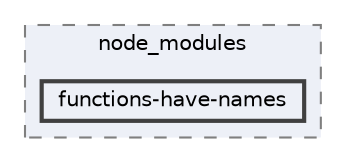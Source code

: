 digraph "pkiclassroomrescheduler/src/main/frontend/node_modules/functions-have-names"
{
 // LATEX_PDF_SIZE
  bgcolor="transparent";
  edge [fontname=Helvetica,fontsize=10,labelfontname=Helvetica,labelfontsize=10];
  node [fontname=Helvetica,fontsize=10,shape=box,height=0.2,width=0.4];
  compound=true
  subgraph clusterdir_72953eda66ccb3a2722c28e1c3e6c23b {
    graph [ bgcolor="#edf0f7", pencolor="grey50", label="node_modules", fontname=Helvetica,fontsize=10 style="filled,dashed", URL="dir_72953eda66ccb3a2722c28e1c3e6c23b.html",tooltip=""]
  dir_4877a75a9358578ba35e49936e13a016 [label="functions-have-names", fillcolor="#edf0f7", color="grey25", style="filled,bold", URL="dir_4877a75a9358578ba35e49936e13a016.html",tooltip=""];
  }
}
